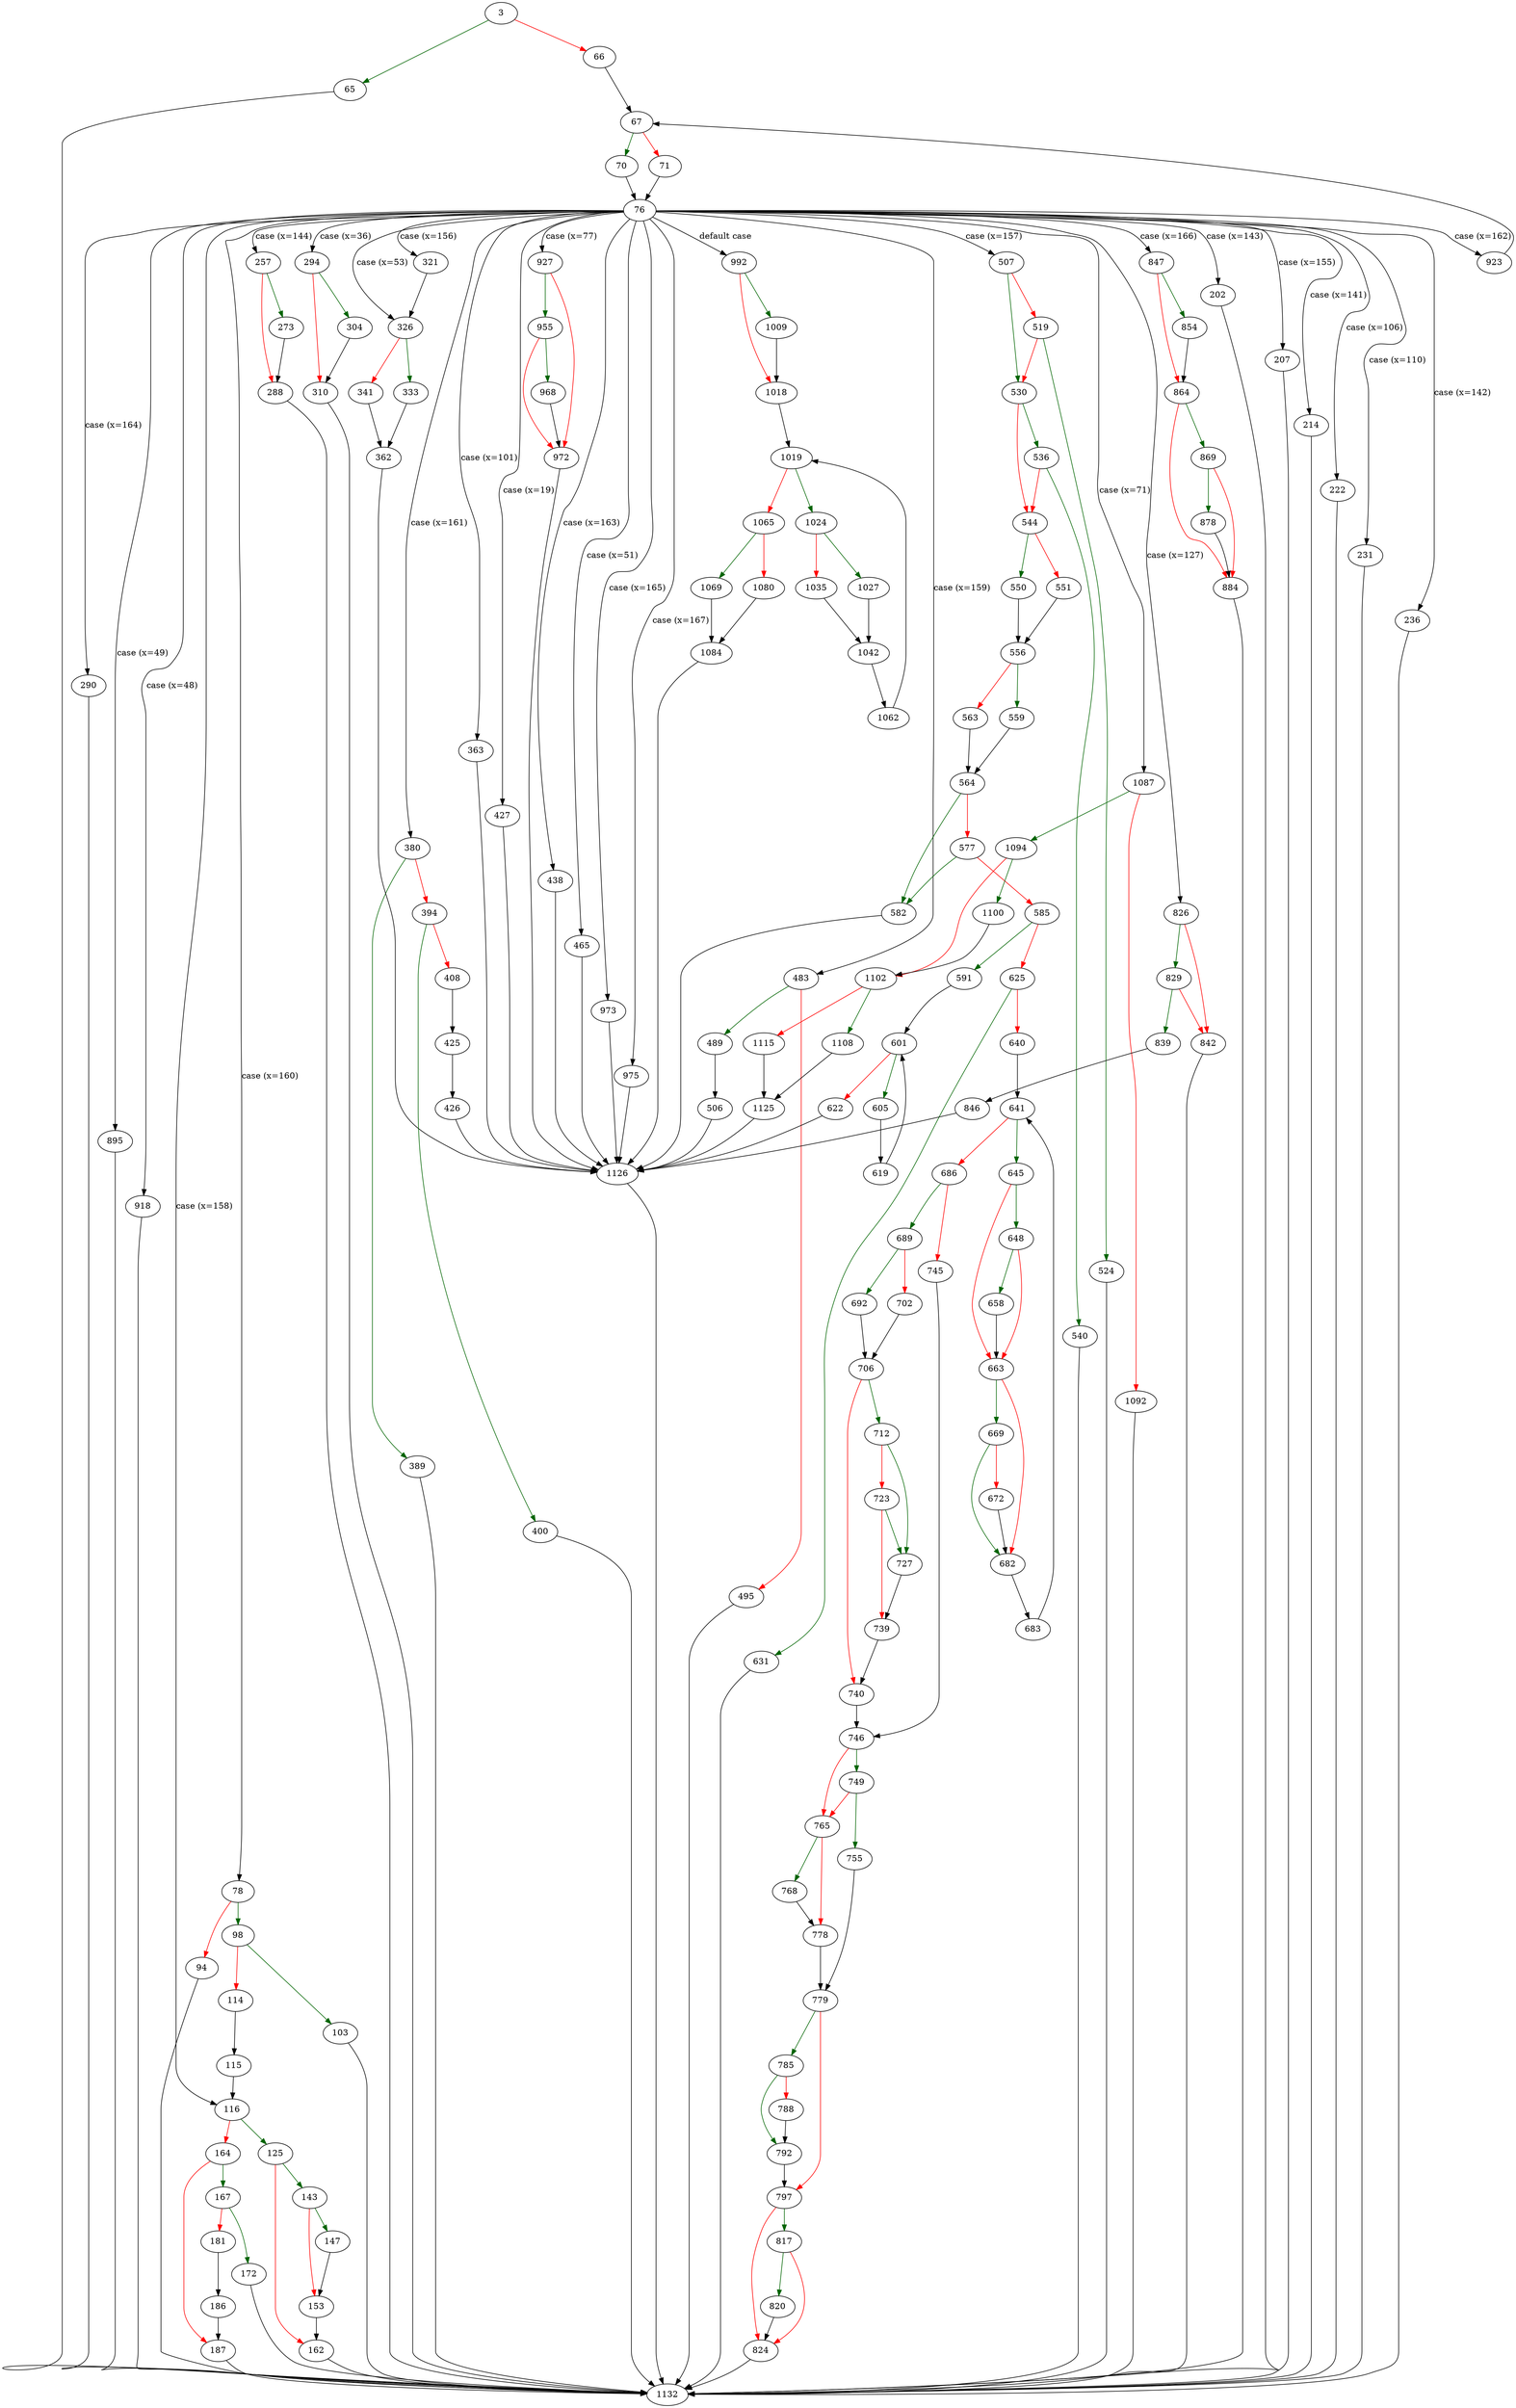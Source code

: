 strict digraph "sqlite3ExprCodeTarget" {
	// Node definitions.
	3 [entry=true];
	65;
	66;
	1132;
	67;
	70;
	71;
	76;
	78;
	116;
	202;
	207;
	214;
	222;
	231;
	236;
	257;
	290;
	294;
	321;
	326;
	363;
	380;
	427;
	438;
	465;
	483;
	507;
	826;
	847;
	895;
	918;
	923;
	927;
	973;
	975;
	1087;
	992;
	98;
	94;
	103;
	114;
	115;
	125;
	164;
	143;
	162;
	147;
	153;
	167;
	187;
	172;
	181;
	186;
	273;
	288;
	304;
	310;
	333;
	341;
	362;
	1126;
	389;
	394;
	400;
	408;
	425;
	426;
	489;
	495;
	506;
	530;
	519;
	524;
	536;
	544;
	540;
	550;
	551;
	556;
	559;
	563;
	564;
	582;
	577;
	585;
	591;
	625;
	601;
	605;
	622;
	619;
	631;
	640;
	641;
	645;
	686;
	648;
	663;
	658;
	669;
	682;
	672;
	683;
	689;
	745;
	692;
	702;
	706;
	712;
	740;
	727;
	723;
	739;
	746;
	749;
	765;
	755;
	779;
	768;
	778;
	785;
	797;
	792;
	788;
	817;
	824;
	820;
	829;
	842;
	839;
	846;
	854;
	864;
	869;
	884;
	878;
	955;
	972;
	968;
	1009;
	1018;
	1019;
	1024;
	1065;
	1027;
	1035;
	1042;
	1062;
	1069;
	1080;
	1084;
	1094;
	1092;
	1100;
	1102;
	1108;
	1115;
	1125;

	// Edge definitions.
	3 -> 65 [
		color=darkgreen
		cond=true
	];
	3 -> 66 [
		color=red
		cond=false
	];
	65 -> 1132;
	66 -> 67;
	67 -> 70 [
		color=darkgreen
		cond=true
	];
	67 -> 71 [
		color=red
		cond=false
	];
	70 -> 76;
	71 -> 76;
	76 -> 78 [
		cond="case (x=160)"
		label="case (x=160)"
	];
	76 -> 116 [
		cond="case (x=158)"
		label="case (x=158)"
	];
	76 -> 202 [
		cond="case (x=143)"
		label="case (x=143)"
	];
	76 -> 207 [
		cond="case (x=155)"
		label="case (x=155)"
	];
	76 -> 214 [
		cond="case (x=141)"
		label="case (x=141)"
	];
	76 -> 222 [
		cond="case (x=106)"
		label="case (x=106)"
	];
	76 -> 231 [
		cond="case (x=110)"
		label="case (x=110)"
	];
	76 -> 236 [
		cond="case (x=142)"
		label="case (x=142)"
	];
	76 -> 257 [
		cond="case (x=144)"
		label="case (x=144)"
	];
	76 -> 290 [
		cond="case (x=164)"
		label="case (x=164)"
	];
	76 -> 294 [
		cond="case (x=36)"
		label="case (x=36)"
	];
	76 -> 321 [
		cond="case (x=156)"
		label="case (x=156)"
	];
	76 -> 326 [
		cond="case (x=53)"
		label="case (x=53)"
	];
	76 -> 363 [
		cond="case (x=101)"
		label="case (x=101)"
	];
	76 -> 380 [
		cond="case (x=161)"
		label="case (x=161)"
	];
	76 -> 427 [
		cond="case (x=19)"
		label="case (x=19)"
	];
	76 -> 438 [
		cond="case (x=163)"
		label="case (x=163)"
	];
	76 -> 465 [
		cond="case (x=51)"
		label="case (x=51)"
	];
	76 -> 483 [
		cond="case (x=159)"
		label="case (x=159)"
	];
	76 -> 507 [
		cond="case (x=157)"
		label="case (x=157)"
	];
	76 -> 826 [
		cond="case (x=127)"
		label="case (x=127)"
	];
	76 -> 847 [
		cond="case (x=166)"
		label="case (x=166)"
	];
	76 -> 895 [
		cond="case (x=49)"
		label="case (x=49)"
	];
	76 -> 918 [
		cond="case (x=48)"
		label="case (x=48)"
	];
	76 -> 923 [
		cond="case (x=162)"
		label="case (x=162)"
	];
	76 -> 927 [
		cond="case (x=77)"
		label="case (x=77)"
	];
	76 -> 973 [
		cond="case (x=165)"
		label="case (x=165)"
	];
	76 -> 975 [
		cond="case (x=167)"
		label="case (x=167)"
	];
	76 -> 1087 [
		cond="case (x=71)"
		label="case (x=71)"
	];
	76 -> 992 [
		cond="default case"
		label="default case"
	];
	78 -> 98 [
		color=darkgreen
		cond=true
	];
	78 -> 94 [
		color=red
		cond=false
	];
	116 -> 125 [
		color=darkgreen
		cond=true
	];
	116 -> 164 [
		color=red
		cond=false
	];
	202 -> 1132;
	207 -> 1132;
	214 -> 1132;
	222 -> 1132;
	231 -> 1132;
	236 -> 1132;
	257 -> 273 [
		color=darkgreen
		cond=true
	];
	257 -> 288 [
		color=red
		cond=false
	];
	290 -> 1132;
	294 -> 304 [
		color=darkgreen
		cond=true
	];
	294 -> 310 [
		color=red
		cond=false
	];
	321 -> 326;
	326 -> 333 [
		color=darkgreen
		cond=true
	];
	326 -> 341 [
		color=red
		cond=false
	];
	363 -> 1126;
	380 -> 389 [
		color=darkgreen
		cond=true
	];
	380 -> 394 [
		color=red
		cond=false
	];
	427 -> 1126;
	438 -> 1126;
	465 -> 1126;
	483 -> 489 [
		color=darkgreen
		cond=true
	];
	483 -> 495 [
		color=red
		cond=false
	];
	507 -> 530 [
		color=darkgreen
		cond=true
	];
	507 -> 519 [
		color=red
		cond=false
	];
	826 -> 829 [
		color=darkgreen
		cond=true
	];
	826 -> 842 [
		color=red
		cond=false
	];
	847 -> 854 [
		color=darkgreen
		cond=true
	];
	847 -> 864 [
		color=red
		cond=false
	];
	895 -> 1132;
	918 -> 1132;
	923 -> 67;
	927 -> 955 [
		color=darkgreen
		cond=true
	];
	927 -> 972 [
		color=red
		cond=false
	];
	973 -> 1126;
	975 -> 1126;
	1087 -> 1094 [
		color=darkgreen
		cond=true
	];
	1087 -> 1092 [
		color=red
		cond=false
	];
	992 -> 1009 [
		color=darkgreen
		cond=true
	];
	992 -> 1018 [
		color=red
		cond=false
	];
	98 -> 103 [
		color=darkgreen
		cond=true
	];
	98 -> 114 [
		color=red
		cond=false
	];
	94 -> 1132;
	103 -> 1132;
	114 -> 115;
	115 -> 116;
	125 -> 143 [
		color=darkgreen
		cond=true
	];
	125 -> 162 [
		color=red
		cond=false
	];
	164 -> 167 [
		color=darkgreen
		cond=true
	];
	164 -> 187 [
		color=red
		cond=false
	];
	143 -> 147 [
		color=darkgreen
		cond=true
	];
	143 -> 153 [
		color=red
		cond=false
	];
	162 -> 1132;
	147 -> 153;
	153 -> 162;
	167 -> 172 [
		color=darkgreen
		cond=true
	];
	167 -> 181 [
		color=red
		cond=false
	];
	187 -> 1132;
	172 -> 1132;
	181 -> 186;
	186 -> 187;
	273 -> 288;
	288 -> 1132;
	304 -> 310;
	310 -> 1132;
	333 -> 362;
	341 -> 362;
	362 -> 1126;
	1126 -> 1132;
	389 -> 1132;
	394 -> 400 [
		color=darkgreen
		cond=true
	];
	394 -> 408 [
		color=red
		cond=false
	];
	400 -> 1132;
	408 -> 425;
	425 -> 426;
	426 -> 1126;
	489 -> 506;
	495 -> 1132;
	506 -> 1126;
	530 -> 536 [
		color=darkgreen
		cond=true
	];
	530 -> 544 [
		color=red
		cond=false
	];
	519 -> 530 [
		color=red
		cond=false
	];
	519 -> 524 [
		color=darkgreen
		cond=true
	];
	524 -> 1132;
	536 -> 544 [
		color=red
		cond=false
	];
	536 -> 540 [
		color=darkgreen
		cond=true
	];
	544 -> 550 [
		color=darkgreen
		cond=true
	];
	544 -> 551 [
		color=red
		cond=false
	];
	540 -> 1132;
	550 -> 556;
	551 -> 556;
	556 -> 559 [
		color=darkgreen
		cond=true
	];
	556 -> 563 [
		color=red
		cond=false
	];
	559 -> 564;
	563 -> 564;
	564 -> 582 [
		color=darkgreen
		cond=true
	];
	564 -> 577 [
		color=red
		cond=false
	];
	582 -> 1126;
	577 -> 582 [
		color=darkgreen
		cond=true
	];
	577 -> 585 [
		color=red
		cond=false
	];
	585 -> 591 [
		color=darkgreen
		cond=true
	];
	585 -> 625 [
		color=red
		cond=false
	];
	591 -> 601;
	625 -> 631 [
		color=darkgreen
		cond=true
	];
	625 -> 640 [
		color=red
		cond=false
	];
	601 -> 605 [
		color=darkgreen
		cond=true
	];
	601 -> 622 [
		color=red
		cond=false
	];
	605 -> 619;
	622 -> 1126;
	619 -> 601;
	631 -> 1132;
	640 -> 641;
	641 -> 645 [
		color=darkgreen
		cond=true
	];
	641 -> 686 [
		color=red
		cond=false
	];
	645 -> 648 [
		color=darkgreen
		cond=true
	];
	645 -> 663 [
		color=red
		cond=false
	];
	686 -> 689 [
		color=darkgreen
		cond=true
	];
	686 -> 745 [
		color=red
		cond=false
	];
	648 -> 663 [
		color=red
		cond=false
	];
	648 -> 658 [
		color=darkgreen
		cond=true
	];
	663 -> 669 [
		color=darkgreen
		cond=true
	];
	663 -> 682 [
		color=red
		cond=false
	];
	658 -> 663;
	669 -> 682 [
		color=darkgreen
		cond=true
	];
	669 -> 672 [
		color=red
		cond=false
	];
	682 -> 683;
	672 -> 682;
	683 -> 641;
	689 -> 692 [
		color=darkgreen
		cond=true
	];
	689 -> 702 [
		color=red
		cond=false
	];
	745 -> 746;
	692 -> 706;
	702 -> 706;
	706 -> 712 [
		color=darkgreen
		cond=true
	];
	706 -> 740 [
		color=red
		cond=false
	];
	712 -> 727 [
		color=darkgreen
		cond=true
	];
	712 -> 723 [
		color=red
		cond=false
	];
	740 -> 746;
	727 -> 739;
	723 -> 727 [
		color=darkgreen
		cond=true
	];
	723 -> 739 [
		color=red
		cond=false
	];
	739 -> 740;
	746 -> 749 [
		color=darkgreen
		cond=true
	];
	746 -> 765 [
		color=red
		cond=false
	];
	749 -> 765 [
		color=red
		cond=false
	];
	749 -> 755 [
		color=darkgreen
		cond=true
	];
	765 -> 768 [
		color=darkgreen
		cond=true
	];
	765 -> 778 [
		color=red
		cond=false
	];
	755 -> 779;
	779 -> 785 [
		color=darkgreen
		cond=true
	];
	779 -> 797 [
		color=red
		cond=false
	];
	768 -> 778;
	778 -> 779;
	785 -> 792 [
		color=darkgreen
		cond=true
	];
	785 -> 788 [
		color=red
		cond=false
	];
	797 -> 817 [
		color=darkgreen
		cond=true
	];
	797 -> 824 [
		color=red
		cond=false
	];
	792 -> 797;
	788 -> 792;
	817 -> 824 [
		color=red
		cond=false
	];
	817 -> 820 [
		color=darkgreen
		cond=true
	];
	824 -> 1132;
	820 -> 824;
	829 -> 842 [
		color=red
		cond=false
	];
	829 -> 839 [
		color=darkgreen
		cond=true
	];
	842 -> 1132;
	839 -> 846;
	846 -> 1126;
	854 -> 864;
	864 -> 869 [
		color=darkgreen
		cond=true
	];
	864 -> 884 [
		color=red
		cond=false
	];
	869 -> 884 [
		color=red
		cond=false
	];
	869 -> 878 [
		color=darkgreen
		cond=true
	];
	884 -> 1132;
	878 -> 884;
	955 -> 972 [
		color=red
		cond=false
	];
	955 -> 968 [
		color=darkgreen
		cond=true
	];
	972 -> 1126;
	968 -> 972;
	1009 -> 1018;
	1018 -> 1019;
	1019 -> 1024 [
		color=darkgreen
		cond=true
	];
	1019 -> 1065 [
		color=red
		cond=false
	];
	1024 -> 1027 [
		color=darkgreen
		cond=true
	];
	1024 -> 1035 [
		color=red
		cond=false
	];
	1065 -> 1069 [
		color=darkgreen
		cond=true
	];
	1065 -> 1080 [
		color=red
		cond=false
	];
	1027 -> 1042;
	1035 -> 1042;
	1042 -> 1062;
	1062 -> 1019;
	1069 -> 1084;
	1080 -> 1084;
	1084 -> 1126;
	1094 -> 1100 [
		color=darkgreen
		cond=true
	];
	1094 -> 1102 [
		color=red
		cond=false
	];
	1092 -> 1132;
	1100 -> 1102;
	1102 -> 1108 [
		color=darkgreen
		cond=true
	];
	1102 -> 1115 [
		color=red
		cond=false
	];
	1108 -> 1125;
	1115 -> 1125;
	1125 -> 1126;
}